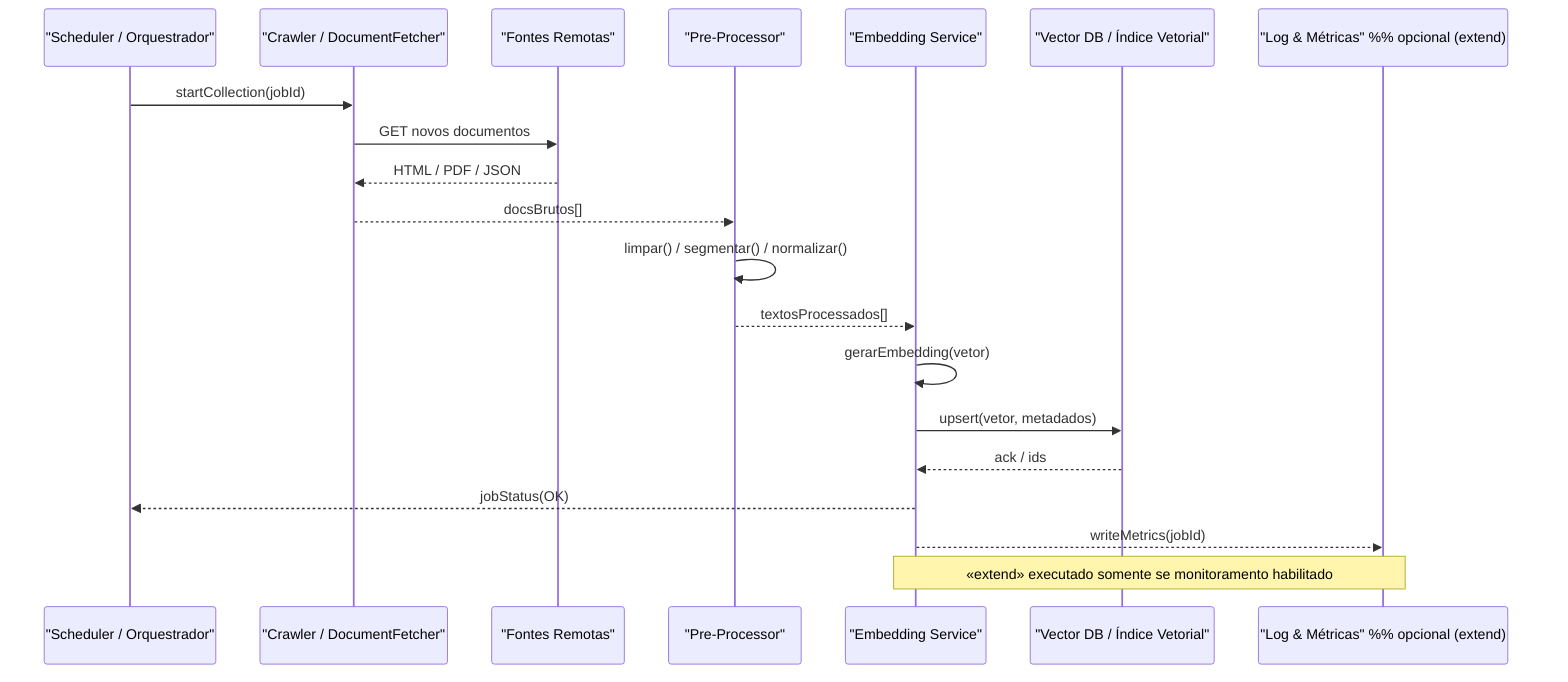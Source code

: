 sequenceDiagram
    %% --- Participantes principais --------------------------------------
    participant Scheduler   as "Scheduler / Orquestrador"
    participant Crawler     as "Crawler / DocumentFetcher"
    participant RemoteSources as "Fontes Remotas"
    participant PreProc     as "Pre-Processor"
    participant EmbedSvc    as "Embedding Service"
    participant VectorDB    as "Vector DB / Índice Vetorial"
    participant LogService  as "Log & Métricas"  %% opcional (extend)

    %% --- Fluxo principal -----------------------------------------------
    Scheduler ->> Crawler: startCollection(jobId)
    Crawler ->> RemoteSources: GET novos documentos
    RemoteSources -->> Crawler: HTML / PDF / JSON
    Crawler -->> PreProc: docsBrutos[]
    PreProc ->> PreProc: limpar() / segmentar() / normalizar()
    PreProc -->> EmbedSvc: textosProcessados[]
    EmbedSvc ->> EmbedSvc: gerarEmbedding(vetor)
    EmbedSvc ->> VectorDB: upsert(vetor, metadados)
    VectorDB -->> EmbedSvc: ack / ids
    EmbedSvc -->> Scheduler: jobStatus(OK)

    %% --- Passo opcional: logging / métricas ----------------------------
    EmbedSvc -->> LogService: writeMetrics(jobId)
    note over EmbedSvc,LogService: «extend» executado somente se monitoramento habilitado